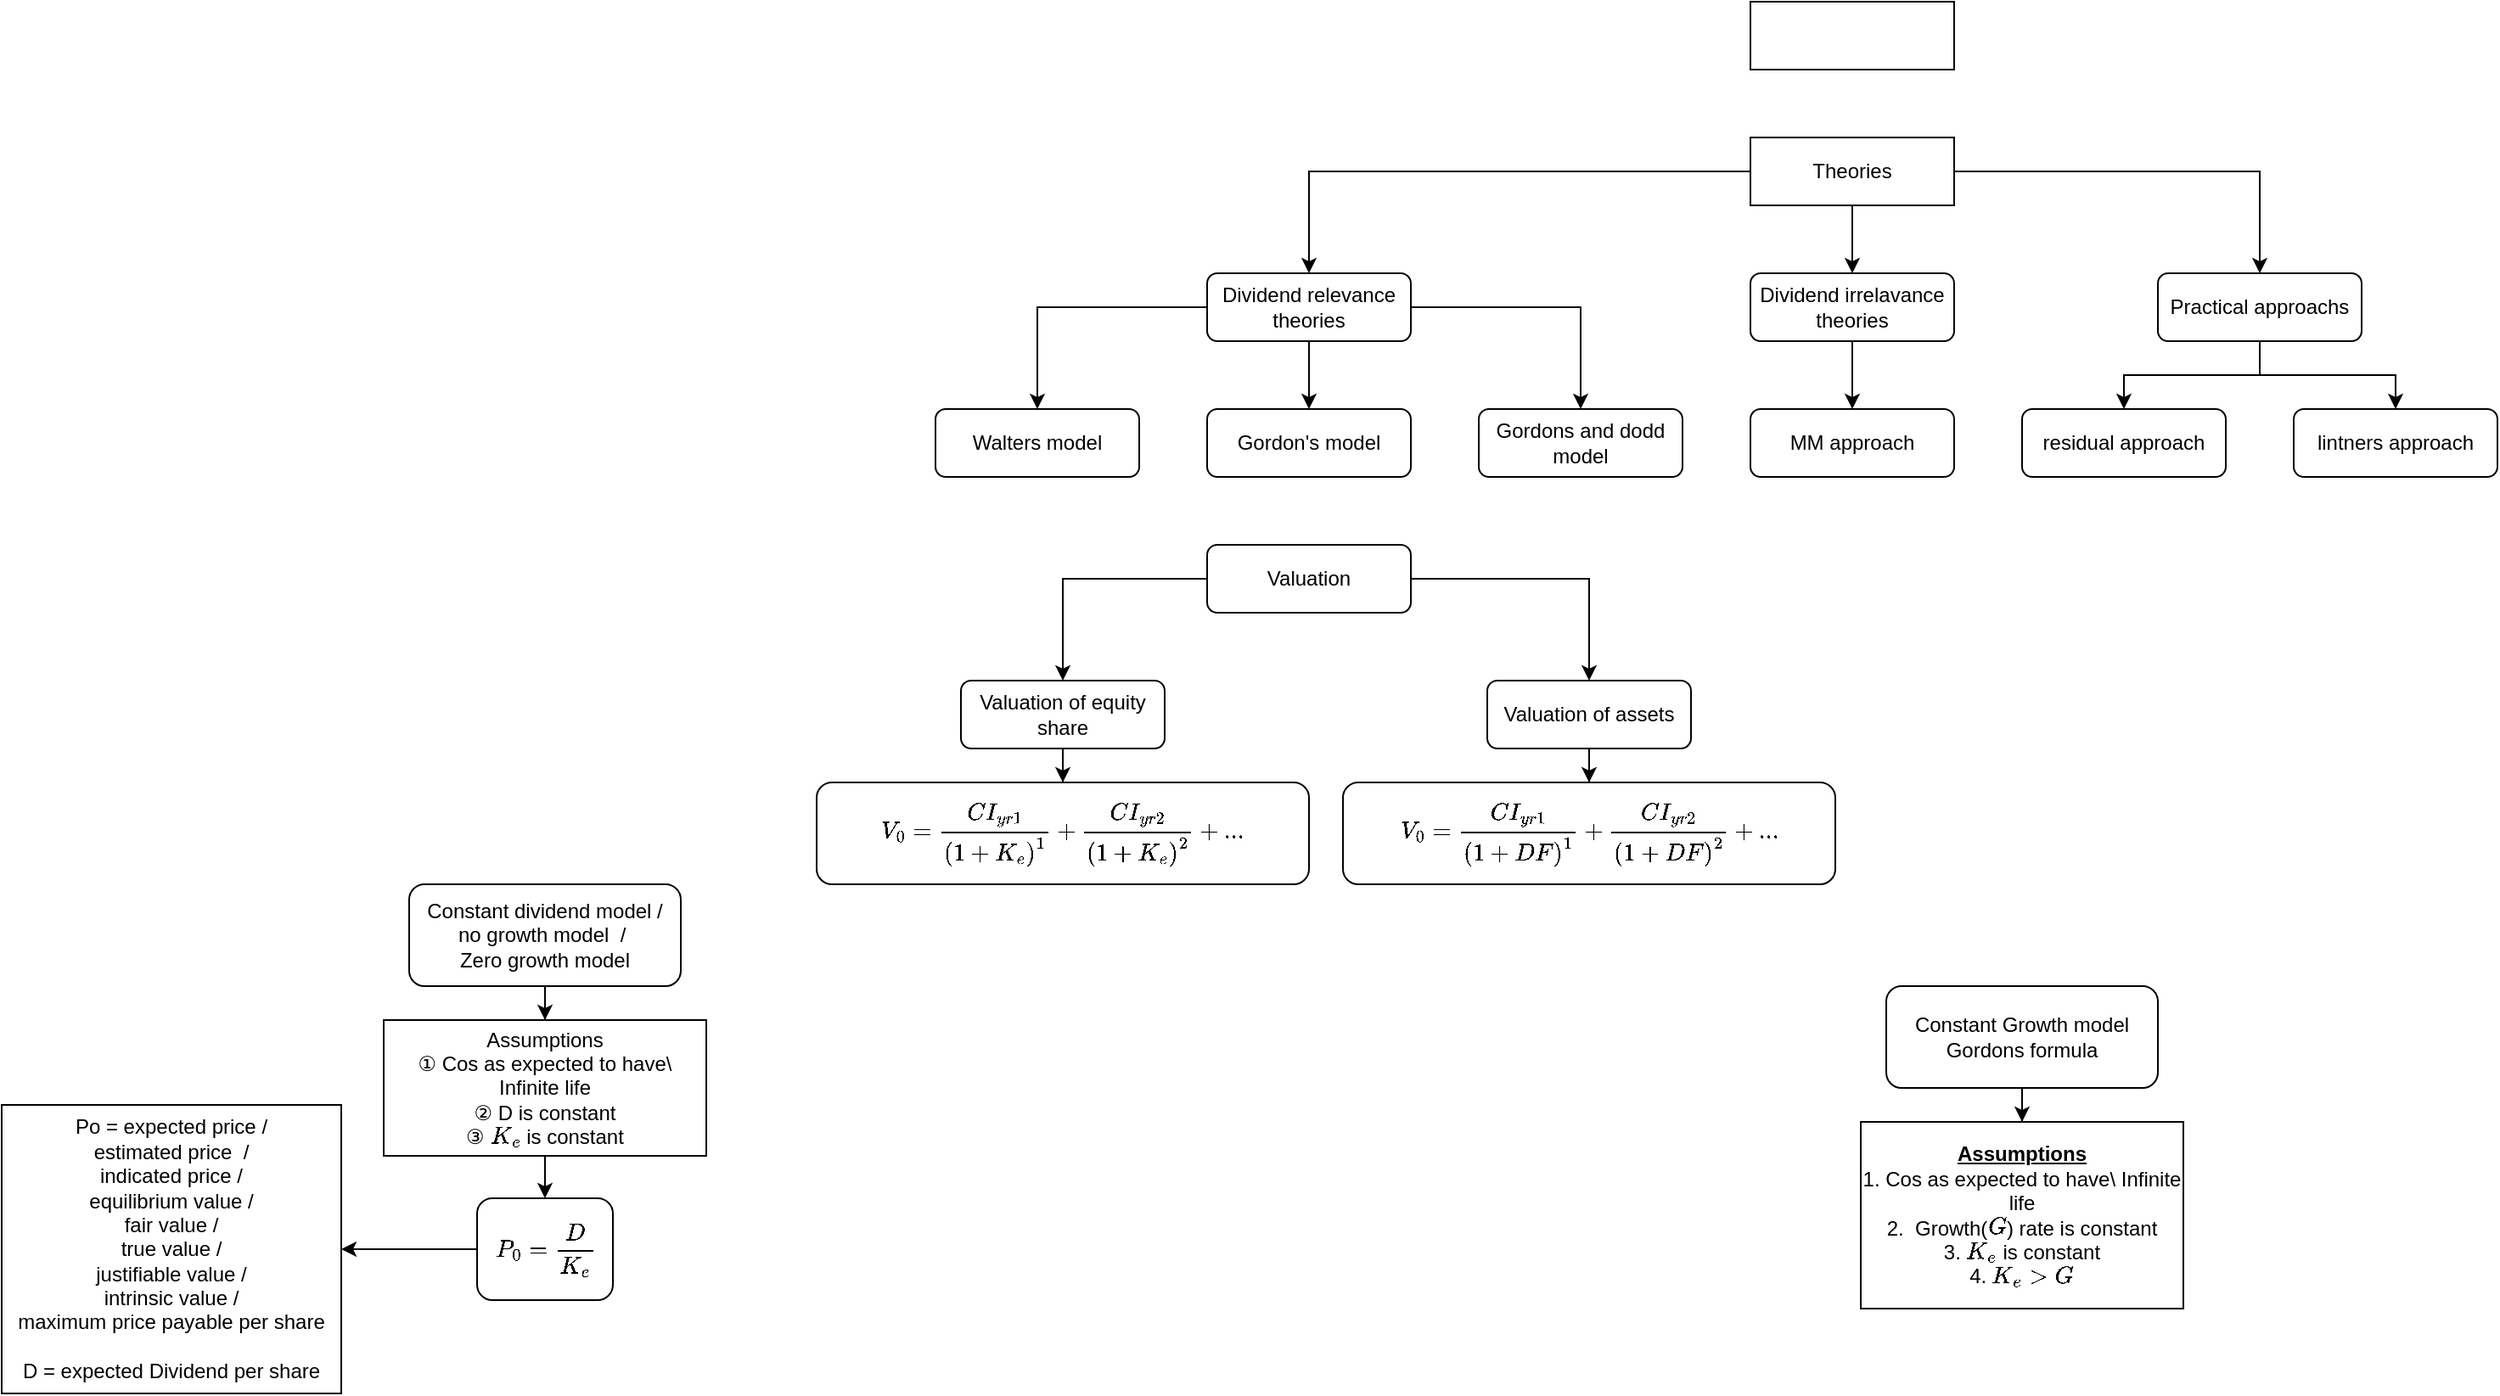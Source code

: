 <mxfile version="14.9.0" type="github">
  <diagram id="XQYA79I7B0DH-fnYUFBf" name="Page-1">
    <mxGraphModel dx="1566" dy="358" grid="1" gridSize="10" guides="1" tooltips="1" connect="1" arrows="1" fold="1" page="1" pageScale="1" pageWidth="850" pageHeight="1100" math="1" shadow="0">
      <root>
        <mxCell id="0" />
        <mxCell id="1" parent="0" />
        <mxCell id="FfrZzuDR7c2tN7gIPPPY-5" style="edgeStyle=orthogonalEdgeStyle;rounded=0;orthogonalLoop=1;jettySize=auto;html=1;" edge="1" parent="1" source="FfrZzuDR7c2tN7gIPPPY-1" target="FfrZzuDR7c2tN7gIPPPY-3">
          <mxGeometry relative="1" as="geometry" />
        </mxCell>
        <mxCell id="FfrZzuDR7c2tN7gIPPPY-6" style="edgeStyle=orthogonalEdgeStyle;rounded=0;orthogonalLoop=1;jettySize=auto;html=1;" edge="1" parent="1" source="FfrZzuDR7c2tN7gIPPPY-1" target="FfrZzuDR7c2tN7gIPPPY-2">
          <mxGeometry relative="1" as="geometry" />
        </mxCell>
        <mxCell id="FfrZzuDR7c2tN7gIPPPY-7" style="edgeStyle=orthogonalEdgeStyle;rounded=0;orthogonalLoop=1;jettySize=auto;html=1;" edge="1" parent="1" source="FfrZzuDR7c2tN7gIPPPY-1" target="FfrZzuDR7c2tN7gIPPPY-4">
          <mxGeometry relative="1" as="geometry" />
        </mxCell>
        <mxCell id="FfrZzuDR7c2tN7gIPPPY-1" value="Theories" style="rounded=0;whiteSpace=wrap;html=1;" vertex="1" parent="1">
          <mxGeometry x="360" y="80" width="120" height="40" as="geometry" />
        </mxCell>
        <mxCell id="FfrZzuDR7c2tN7gIPPPY-11" style="edgeStyle=orthogonalEdgeStyle;rounded=0;orthogonalLoop=1;jettySize=auto;html=1;" edge="1" parent="1" source="FfrZzuDR7c2tN7gIPPPY-2" target="FfrZzuDR7c2tN7gIPPPY-9">
          <mxGeometry relative="1" as="geometry" />
        </mxCell>
        <mxCell id="FfrZzuDR7c2tN7gIPPPY-12" style="edgeStyle=orthogonalEdgeStyle;rounded=0;orthogonalLoop=1;jettySize=auto;html=1;" edge="1" parent="1" source="FfrZzuDR7c2tN7gIPPPY-2" target="FfrZzuDR7c2tN7gIPPPY-10">
          <mxGeometry relative="1" as="geometry" />
        </mxCell>
        <mxCell id="FfrZzuDR7c2tN7gIPPPY-13" style="edgeStyle=orthogonalEdgeStyle;rounded=0;orthogonalLoop=1;jettySize=auto;html=1;" edge="1" parent="1" source="FfrZzuDR7c2tN7gIPPPY-2" target="FfrZzuDR7c2tN7gIPPPY-8">
          <mxGeometry relative="1" as="geometry" />
        </mxCell>
        <mxCell id="FfrZzuDR7c2tN7gIPPPY-2" value="Dividend relevance theories" style="rounded=1;whiteSpace=wrap;html=1;" vertex="1" parent="1">
          <mxGeometry x="40" y="160" width="120" height="40" as="geometry" />
        </mxCell>
        <mxCell id="FfrZzuDR7c2tN7gIPPPY-15" style="edgeStyle=orthogonalEdgeStyle;rounded=0;orthogonalLoop=1;jettySize=auto;html=1;" edge="1" parent="1" source="FfrZzuDR7c2tN7gIPPPY-3" target="FfrZzuDR7c2tN7gIPPPY-14">
          <mxGeometry relative="1" as="geometry" />
        </mxCell>
        <mxCell id="FfrZzuDR7c2tN7gIPPPY-3" value="Dividend irrelavance theories" style="rounded=1;whiteSpace=wrap;html=1;" vertex="1" parent="1">
          <mxGeometry x="360" y="160" width="120" height="40" as="geometry" />
        </mxCell>
        <mxCell id="FfrZzuDR7c2tN7gIPPPY-18" style="edgeStyle=orthogonalEdgeStyle;rounded=0;orthogonalLoop=1;jettySize=auto;html=1;" edge="1" parent="1" source="FfrZzuDR7c2tN7gIPPPY-4" target="FfrZzuDR7c2tN7gIPPPY-17">
          <mxGeometry relative="1" as="geometry" />
        </mxCell>
        <mxCell id="FfrZzuDR7c2tN7gIPPPY-19" style="edgeStyle=orthogonalEdgeStyle;rounded=0;orthogonalLoop=1;jettySize=auto;html=1;" edge="1" parent="1" source="FfrZzuDR7c2tN7gIPPPY-4" target="FfrZzuDR7c2tN7gIPPPY-16">
          <mxGeometry relative="1" as="geometry" />
        </mxCell>
        <mxCell id="FfrZzuDR7c2tN7gIPPPY-4" value="Practical approachs" style="rounded=1;whiteSpace=wrap;html=1;" vertex="1" parent="1">
          <mxGeometry x="600" y="160" width="120" height="40" as="geometry" />
        </mxCell>
        <mxCell id="FfrZzuDR7c2tN7gIPPPY-8" value="Gordons and dodd model" style="rounded=1;whiteSpace=wrap;html=1;" vertex="1" parent="1">
          <mxGeometry x="200" y="240" width="120" height="40" as="geometry" />
        </mxCell>
        <mxCell id="FfrZzuDR7c2tN7gIPPPY-9" value="Gordon&#39;s model" style="rounded=1;whiteSpace=wrap;html=1;" vertex="1" parent="1">
          <mxGeometry x="40" y="240" width="120" height="40" as="geometry" />
        </mxCell>
        <mxCell id="FfrZzuDR7c2tN7gIPPPY-10" value="Walters model" style="rounded=1;whiteSpace=wrap;html=1;" vertex="1" parent="1">
          <mxGeometry x="-120" y="240" width="120" height="40" as="geometry" />
        </mxCell>
        <mxCell id="FfrZzuDR7c2tN7gIPPPY-14" value="MM approach" style="rounded=1;whiteSpace=wrap;html=1;" vertex="1" parent="1">
          <mxGeometry x="360" y="240" width="120" height="40" as="geometry" />
        </mxCell>
        <mxCell id="FfrZzuDR7c2tN7gIPPPY-16" value="lintners approach" style="rounded=1;whiteSpace=wrap;html=1;" vertex="1" parent="1">
          <mxGeometry x="680" y="240" width="120" height="40" as="geometry" />
        </mxCell>
        <mxCell id="FfrZzuDR7c2tN7gIPPPY-17" value="residual approach" style="rounded=1;whiteSpace=wrap;html=1;" vertex="1" parent="1">
          <mxGeometry x="520" y="240" width="120" height="40" as="geometry" />
        </mxCell>
        <mxCell id="FfrZzuDR7c2tN7gIPPPY-20" value="" style="rounded=0;whiteSpace=wrap;html=1;" vertex="1" parent="1">
          <mxGeometry x="360" width="120" height="40" as="geometry" />
        </mxCell>
        <mxCell id="FfrZzuDR7c2tN7gIPPPY-23" style="edgeStyle=orthogonalEdgeStyle;rounded=0;orthogonalLoop=1;jettySize=auto;html=1;" edge="1" parent="1" source="FfrZzuDR7c2tN7gIPPPY-21" target="FfrZzuDR7c2tN7gIPPPY-22">
          <mxGeometry relative="1" as="geometry" />
        </mxCell>
        <mxCell id="FfrZzuDR7c2tN7gIPPPY-21" value="Valuation of assets" style="rounded=1;whiteSpace=wrap;html=1;" vertex="1" parent="1">
          <mxGeometry x="205" y="400" width="120" height="40" as="geometry" />
        </mxCell>
        <mxCell id="FfrZzuDR7c2tN7gIPPPY-22" value="`V_0 = (CI_(yr 1))/(1+DF)^1+(CI_(yr 2))/(1+DF)^2+...`" style="rounded=1;whiteSpace=wrap;html=1;" vertex="1" parent="1">
          <mxGeometry x="120" y="460" width="290" height="60" as="geometry" />
        </mxCell>
        <mxCell id="FfrZzuDR7c2tN7gIPPPY-25" style="edgeStyle=orthogonalEdgeStyle;rounded=0;orthogonalLoop=1;jettySize=auto;html=1;" edge="1" parent="1" source="FfrZzuDR7c2tN7gIPPPY-24" target="FfrZzuDR7c2tN7gIPPPY-21">
          <mxGeometry relative="1" as="geometry" />
        </mxCell>
        <mxCell id="FfrZzuDR7c2tN7gIPPPY-32" style="edgeStyle=orthogonalEdgeStyle;rounded=0;orthogonalLoop=1;jettySize=auto;html=1;" edge="1" parent="1" source="FfrZzuDR7c2tN7gIPPPY-24" target="FfrZzuDR7c2tN7gIPPPY-29">
          <mxGeometry relative="1" as="geometry" />
        </mxCell>
        <mxCell id="FfrZzuDR7c2tN7gIPPPY-24" value="Valuation" style="rounded=1;whiteSpace=wrap;html=1;" vertex="1" parent="1">
          <mxGeometry x="40" y="320" width="120" height="40" as="geometry" />
        </mxCell>
        <mxCell id="FfrZzuDR7c2tN7gIPPPY-29" value="Valuation of equity share" style="rounded=1;whiteSpace=wrap;html=1;" vertex="1" parent="1">
          <mxGeometry x="-105" y="400" width="120" height="40" as="geometry" />
        </mxCell>
        <mxCell id="FfrZzuDR7c2tN7gIPPPY-30" style="edgeStyle=orthogonalEdgeStyle;rounded=0;orthogonalLoop=1;jettySize=auto;html=1;" edge="1" source="FfrZzuDR7c2tN7gIPPPY-29" target="FfrZzuDR7c2tN7gIPPPY-31" parent="1">
          <mxGeometry relative="1" as="geometry" />
        </mxCell>
        <mxCell id="FfrZzuDR7c2tN7gIPPPY-31" value="`V_0 = (CI_(yr 1))/(1+K_e)^1+(CI_(yr 2))/(1+K_e)^2+...`" style="rounded=1;whiteSpace=wrap;html=1;" vertex="1" parent="1">
          <mxGeometry x="-190" y="460" width="290" height="60" as="geometry" />
        </mxCell>
        <mxCell id="FfrZzuDR7c2tN7gIPPPY-40" style="edgeStyle=orthogonalEdgeStyle;rounded=0;orthogonalLoop=1;jettySize=auto;html=1;" edge="1" parent="1" source="FfrZzuDR7c2tN7gIPPPY-33" target="FfrZzuDR7c2tN7gIPPPY-38">
          <mxGeometry relative="1" as="geometry" />
        </mxCell>
        <mxCell id="FfrZzuDR7c2tN7gIPPPY-33" value="&lt;div&gt;Constant dividend model / &lt;br&gt;&lt;/div&gt;&lt;div&gt;no growth model&lt;span style=&quot;white-space: pre&quot;&gt;  / &lt;/span&gt;&lt;/div&gt;&lt;div&gt;&lt;span style=&quot;white-space: pre&quot;&gt;Zero growth model&lt;/span&gt;&lt;/div&gt;" style="rounded=1;whiteSpace=wrap;html=1;" vertex="1" parent="1">
          <mxGeometry x="-430" y="520" width="160" height="60" as="geometry" />
        </mxCell>
        <mxCell id="FfrZzuDR7c2tN7gIPPPY-37" style="edgeStyle=orthogonalEdgeStyle;rounded=0;orthogonalLoop=1;jettySize=auto;html=1;" edge="1" parent="1" source="FfrZzuDR7c2tN7gIPPPY-34" target="FfrZzuDR7c2tN7gIPPPY-36">
          <mxGeometry relative="1" as="geometry" />
        </mxCell>
        <mxCell id="FfrZzuDR7c2tN7gIPPPY-34" value="`P_0 = D/K_e`" style="rounded=1;whiteSpace=wrap;html=1;" vertex="1" parent="1">
          <mxGeometry x="-390" y="705" width="80" height="60" as="geometry" />
        </mxCell>
        <mxCell id="FfrZzuDR7c2tN7gIPPPY-36" value="&lt;div&gt;Po = expected price / &lt;br&gt;&lt;/div&gt;&lt;div&gt;estimated price&amp;nbsp; / &lt;br&gt;&lt;/div&gt;&lt;div&gt;indicated price / &lt;br&gt;&lt;/div&gt;&lt;div&gt;equilibrium value /&lt;/div&gt;&lt;div&gt; fair value /&lt;/div&gt;&lt;div&gt; true value /&lt;/div&gt;&lt;div&gt; justifiable value /&lt;/div&gt;&lt;div&gt; intrinsic value /&lt;/div&gt;&lt;div&gt; maximum price payable per share&lt;/div&gt;&lt;br&gt;D = expected Dividend per share" style="rounded=0;whiteSpace=wrap;html=1;" vertex="1" parent="1">
          <mxGeometry x="-670" y="650" width="200" height="170" as="geometry" />
        </mxCell>
        <mxCell id="FfrZzuDR7c2tN7gIPPPY-41" style="edgeStyle=orthogonalEdgeStyle;rounded=0;orthogonalLoop=1;jettySize=auto;html=1;" edge="1" parent="1" source="FfrZzuDR7c2tN7gIPPPY-38" target="FfrZzuDR7c2tN7gIPPPY-34">
          <mxGeometry relative="1" as="geometry" />
        </mxCell>
        <mxCell id="FfrZzuDR7c2tN7gIPPPY-38" value="Assumptions&lt;br&gt;&lt;div&gt;① Cos as expected to have\ Infinite life&lt;/div&gt;② D is constant&lt;br&gt;③ `K_e` is constant" style="rounded=0;whiteSpace=wrap;html=1;" vertex="1" parent="1">
          <mxGeometry x="-445" y="600" width="190" height="80" as="geometry" />
        </mxCell>
        <mxCell id="FfrZzuDR7c2tN7gIPPPY-44" style="edgeStyle=orthogonalEdgeStyle;rounded=0;orthogonalLoop=1;jettySize=auto;html=1;" edge="1" parent="1" source="FfrZzuDR7c2tN7gIPPPY-42" target="FfrZzuDR7c2tN7gIPPPY-43">
          <mxGeometry relative="1" as="geometry" />
        </mxCell>
        <mxCell id="FfrZzuDR7c2tN7gIPPPY-42" value="&lt;div&gt;Constant Growth model&lt;/div&gt;&lt;div&gt;Gordons formula&lt;br&gt;&lt;/div&gt;" style="rounded=1;whiteSpace=wrap;html=1;" vertex="1" parent="1">
          <mxGeometry x="440" y="580" width="160" height="60" as="geometry" />
        </mxCell>
        <mxCell id="FfrZzuDR7c2tN7gIPPPY-43" value="&lt;u&gt;&lt;b&gt;Assumptions&lt;/b&gt;&lt;/u&gt;&lt;br&gt;&lt;div&gt;1. Cos as expected to have\ Infinite life&lt;/div&gt;2.&amp;nbsp; Growth(`G`) rate is constant&lt;br&gt;&lt;div&gt;3. `K_e` is constant&lt;/div&gt;&lt;div&gt;4. `K_e &amp;gt; G`&lt;br&gt;&lt;/div&gt;" style="rounded=0;whiteSpace=wrap;html=1;" vertex="1" parent="1">
          <mxGeometry x="425" y="660" width="190" height="110" as="geometry" />
        </mxCell>
      </root>
    </mxGraphModel>
  </diagram>
</mxfile>
